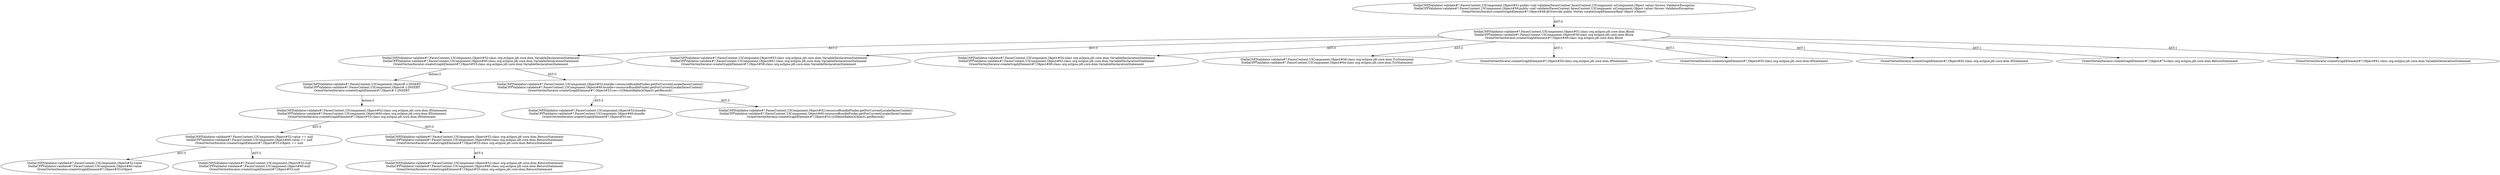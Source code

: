 digraph "Pattern" {
0 [label="StellaCNPJValidator.validate#?,FacesContext,UIComponent,Object#-1:INSERT\nStellaCPFValidator.validate#?,FacesContext,UIComponent,Object#-1:INSERT\nOrientVertexIterator.createGraphElement#?,Object#-1:INSERT" shape=ellipse]
1 [label="StellaCNPJValidator.validate#?,FacesContext,UIComponent,Object#52:class org.eclipse.jdt.core.dom.VariableDeclarationStatement\nStellaCPFValidator.validate#?,FacesContext,UIComponent,Object#60:class org.eclipse.jdt.core.dom.VariableDeclarationStatement\nOrientVertexIterator.createGraphElement#?,Object#53:class org.eclipse.jdt.core.dom.VariableDeclarationStatement" shape=ellipse]
2 [label="StellaCNPJValidator.validate#?,FacesContext,UIComponent,Object#51:class org.eclipse.jdt.core.dom.Block\nStellaCPFValidator.validate#?,FacesContext,UIComponent,Object#59:class org.eclipse.jdt.core.dom.Block\nOrientVertexIterator.createGraphElement#?,Object#49:class org.eclipse.jdt.core.dom.Block" shape=ellipse]
3 [label="StellaCNPJValidator.validate#?,FacesContext,UIComponent,Object#51:public void validate(FacesContext facesContext,UIComponent uiComponent,Object value) throws ValidatorException\nStellaCPFValidator.validate#?,FacesContext,UIComponent,Object#59:public void validate(FacesContext facesContext,UIComponent uiComponent,Object value) throws ValidatorException\nOrientVertexIterator.createGraphElement#?,Object#48:@Override public Vertex createGraphElement(final Object iObject)" shape=ellipse]
4 [label="StellaCNPJValidator.validate#?,FacesContext,UIComponent,Object#53:class org.eclipse.jdt.core.dom.VariableDeclarationStatement\nStellaCPFValidator.validate#?,FacesContext,UIComponent,Object#61:class org.eclipse.jdt.core.dom.VariableDeclarationStatement\nOrientVertexIterator.createGraphElement#?,Object#58:class org.eclipse.jdt.core.dom.VariableDeclarationStatement" shape=ellipse]
5 [label="StellaCNPJValidator.validate#?,FacesContext,UIComponent,Object#54:class org.eclipse.jdt.core.dom.VariableDeclarationStatement\nStellaCPFValidator.validate#?,FacesContext,UIComponent,Object#62:class org.eclipse.jdt.core.dom.VariableDeclarationStatement\nOrientVertexIterator.createGraphElement#?,Object#60:class org.eclipse.jdt.core.dom.VariableDeclarationStatement" shape=ellipse]
6 [label="StellaCNPJValidator.validate#?,FacesContext,UIComponent,Object#56:class org.eclipse.jdt.core.dom.TryStatement\nStellaCPFValidator.validate#?,FacesContext,UIComponent,Object#64:class org.eclipse.jdt.core.dom.TryStatement" shape=ellipse]
7 [label="StellaCNPJValidator.validate#?,FacesContext,UIComponent,Object#52:bundle=resourceBundleFinder.getForCurrentLocale(facesContext)\nStellaCPFValidator.validate#?,FacesContext,UIComponent,Object#60:bundle=resourceBundleFinder.getForCurrentLocale(facesContext)\nOrientVertexIterator.createGraphElement#?,Object#53:rec=((OIdentifiable)iObject).getRecord()" shape=ellipse]
8 [label="StellaCNPJValidator.validate#?,FacesContext,UIComponent,Object#52:bundle\nStellaCPFValidator.validate#?,FacesContext,UIComponent,Object#60:bundle\nOrientVertexIterator.createGraphElement#?,Object#53:rec" shape=ellipse]
9 [label="StellaCNPJValidator.validate#?,FacesContext,UIComponent,Object#52:resourceBundleFinder.getForCurrentLocale(facesContext)\nStellaCPFValidator.validate#?,FacesContext,UIComponent,Object#60:resourceBundleFinder.getForCurrentLocale(facesContext)\nOrientVertexIterator.createGraphElement#?,Object#53:((OIdentifiable)iObject).getRecord()" shape=ellipse]
10 [label="StellaCNPJValidator.validate#?,FacesContext,UIComponent,Object#52:class org.eclipse.jdt.core.dom.IfStatement\nStellaCPFValidator.validate#?,FacesContext,UIComponent,Object#60:class org.eclipse.jdt.core.dom.IfStatement\nOrientVertexIterator.createGraphElement#?,Object#53:class org.eclipse.jdt.core.dom.IfStatement" shape=ellipse]
11 [label="StellaCNPJValidator.validate#?,FacesContext,UIComponent,Object#52:value == null\nStellaCPFValidator.validate#?,FacesContext,UIComponent,Object#60:value == null\nOrientVertexIterator.createGraphElement#?,Object#53:iObject == null" shape=ellipse]
12 [label="StellaCNPJValidator.validate#?,FacesContext,UIComponent,Object#52:value\nStellaCPFValidator.validate#?,FacesContext,UIComponent,Object#60:value\nOrientVertexIterator.createGraphElement#?,Object#53:iObject" shape=ellipse]
13 [label="StellaCNPJValidator.validate#?,FacesContext,UIComponent,Object#52:null\nStellaCPFValidator.validate#?,FacesContext,UIComponent,Object#60:null\nOrientVertexIterator.createGraphElement#?,Object#53:null" shape=ellipse]
14 [label="StellaCNPJValidator.validate#?,FacesContext,UIComponent,Object#52:class org.eclipse.jdt.core.dom.ReturnStatement\nStellaCPFValidator.validate#?,FacesContext,UIComponent,Object#60:class org.eclipse.jdt.core.dom.ReturnStatement\nOrientVertexIterator.createGraphElement#?,Object#53:class org.eclipse.jdt.core.dom.ReturnStatement" shape=ellipse]
15 [label="StellaCNPJValidator.validate#?,FacesContext,UIComponent,Object#52:class org.eclipse.jdt.core.dom.ReturnStatement\nStellaCPFValidator.validate#?,FacesContext,UIComponent,Object#60:class org.eclipse.jdt.core.dom.ReturnStatement\nOrientVertexIterator.createGraphElement#?,Object#53:class org.eclipse.jdt.core.dom.ReturnStatement" shape=ellipse]
16 [label="OrientVertexIterator.createGraphElement#?,Object#50:class org.eclipse.jdt.core.dom.IfStatement" shape=ellipse]
17 [label="OrientVertexIterator.createGraphElement#?,Object#55:class org.eclipse.jdt.core.dom.IfStatement" shape=ellipse]
18 [label="OrientVertexIterator.createGraphElement#?,Object#62:class org.eclipse.jdt.core.dom.IfStatement" shape=ellipse]
19 [label="OrientVertexIterator.createGraphElement#?,Object#74:class org.eclipse.jdt.core.dom.ReturnStatement" shape=ellipse]
20 [label="OrientVertexIterator.createGraphElement#?,Object#61:class org.eclipse.jdt.core.dom.VariableDeclarationStatement" shape=ellipse]
0 -> 10 [label="Action:3"];
1 -> 0 [label="Action:3"];
1 -> 7 [label="AST:3"];
2 -> 1 [label="AST:3"];
2 -> 4 [label="AST:3"];
2 -> 5 [label="AST:3"];
2 -> 6 [label="AST:2"];
2 -> 16 [label="AST:1"];
2 -> 17 [label="AST:1"];
2 -> 18 [label="AST:1"];
2 -> 19 [label="AST:1"];
2 -> 20 [label="AST:1"];
3 -> 2 [label="AST:3"];
7 -> 8 [label="AST:3"];
7 -> 9 [label="AST:3"];
10 -> 11 [label="AST:3"];
10 -> 14 [label="AST:3"];
11 -> 12 [label="AST:3"];
11 -> 13 [label="AST:3"];
14 -> 15 [label="AST:3"];
}
